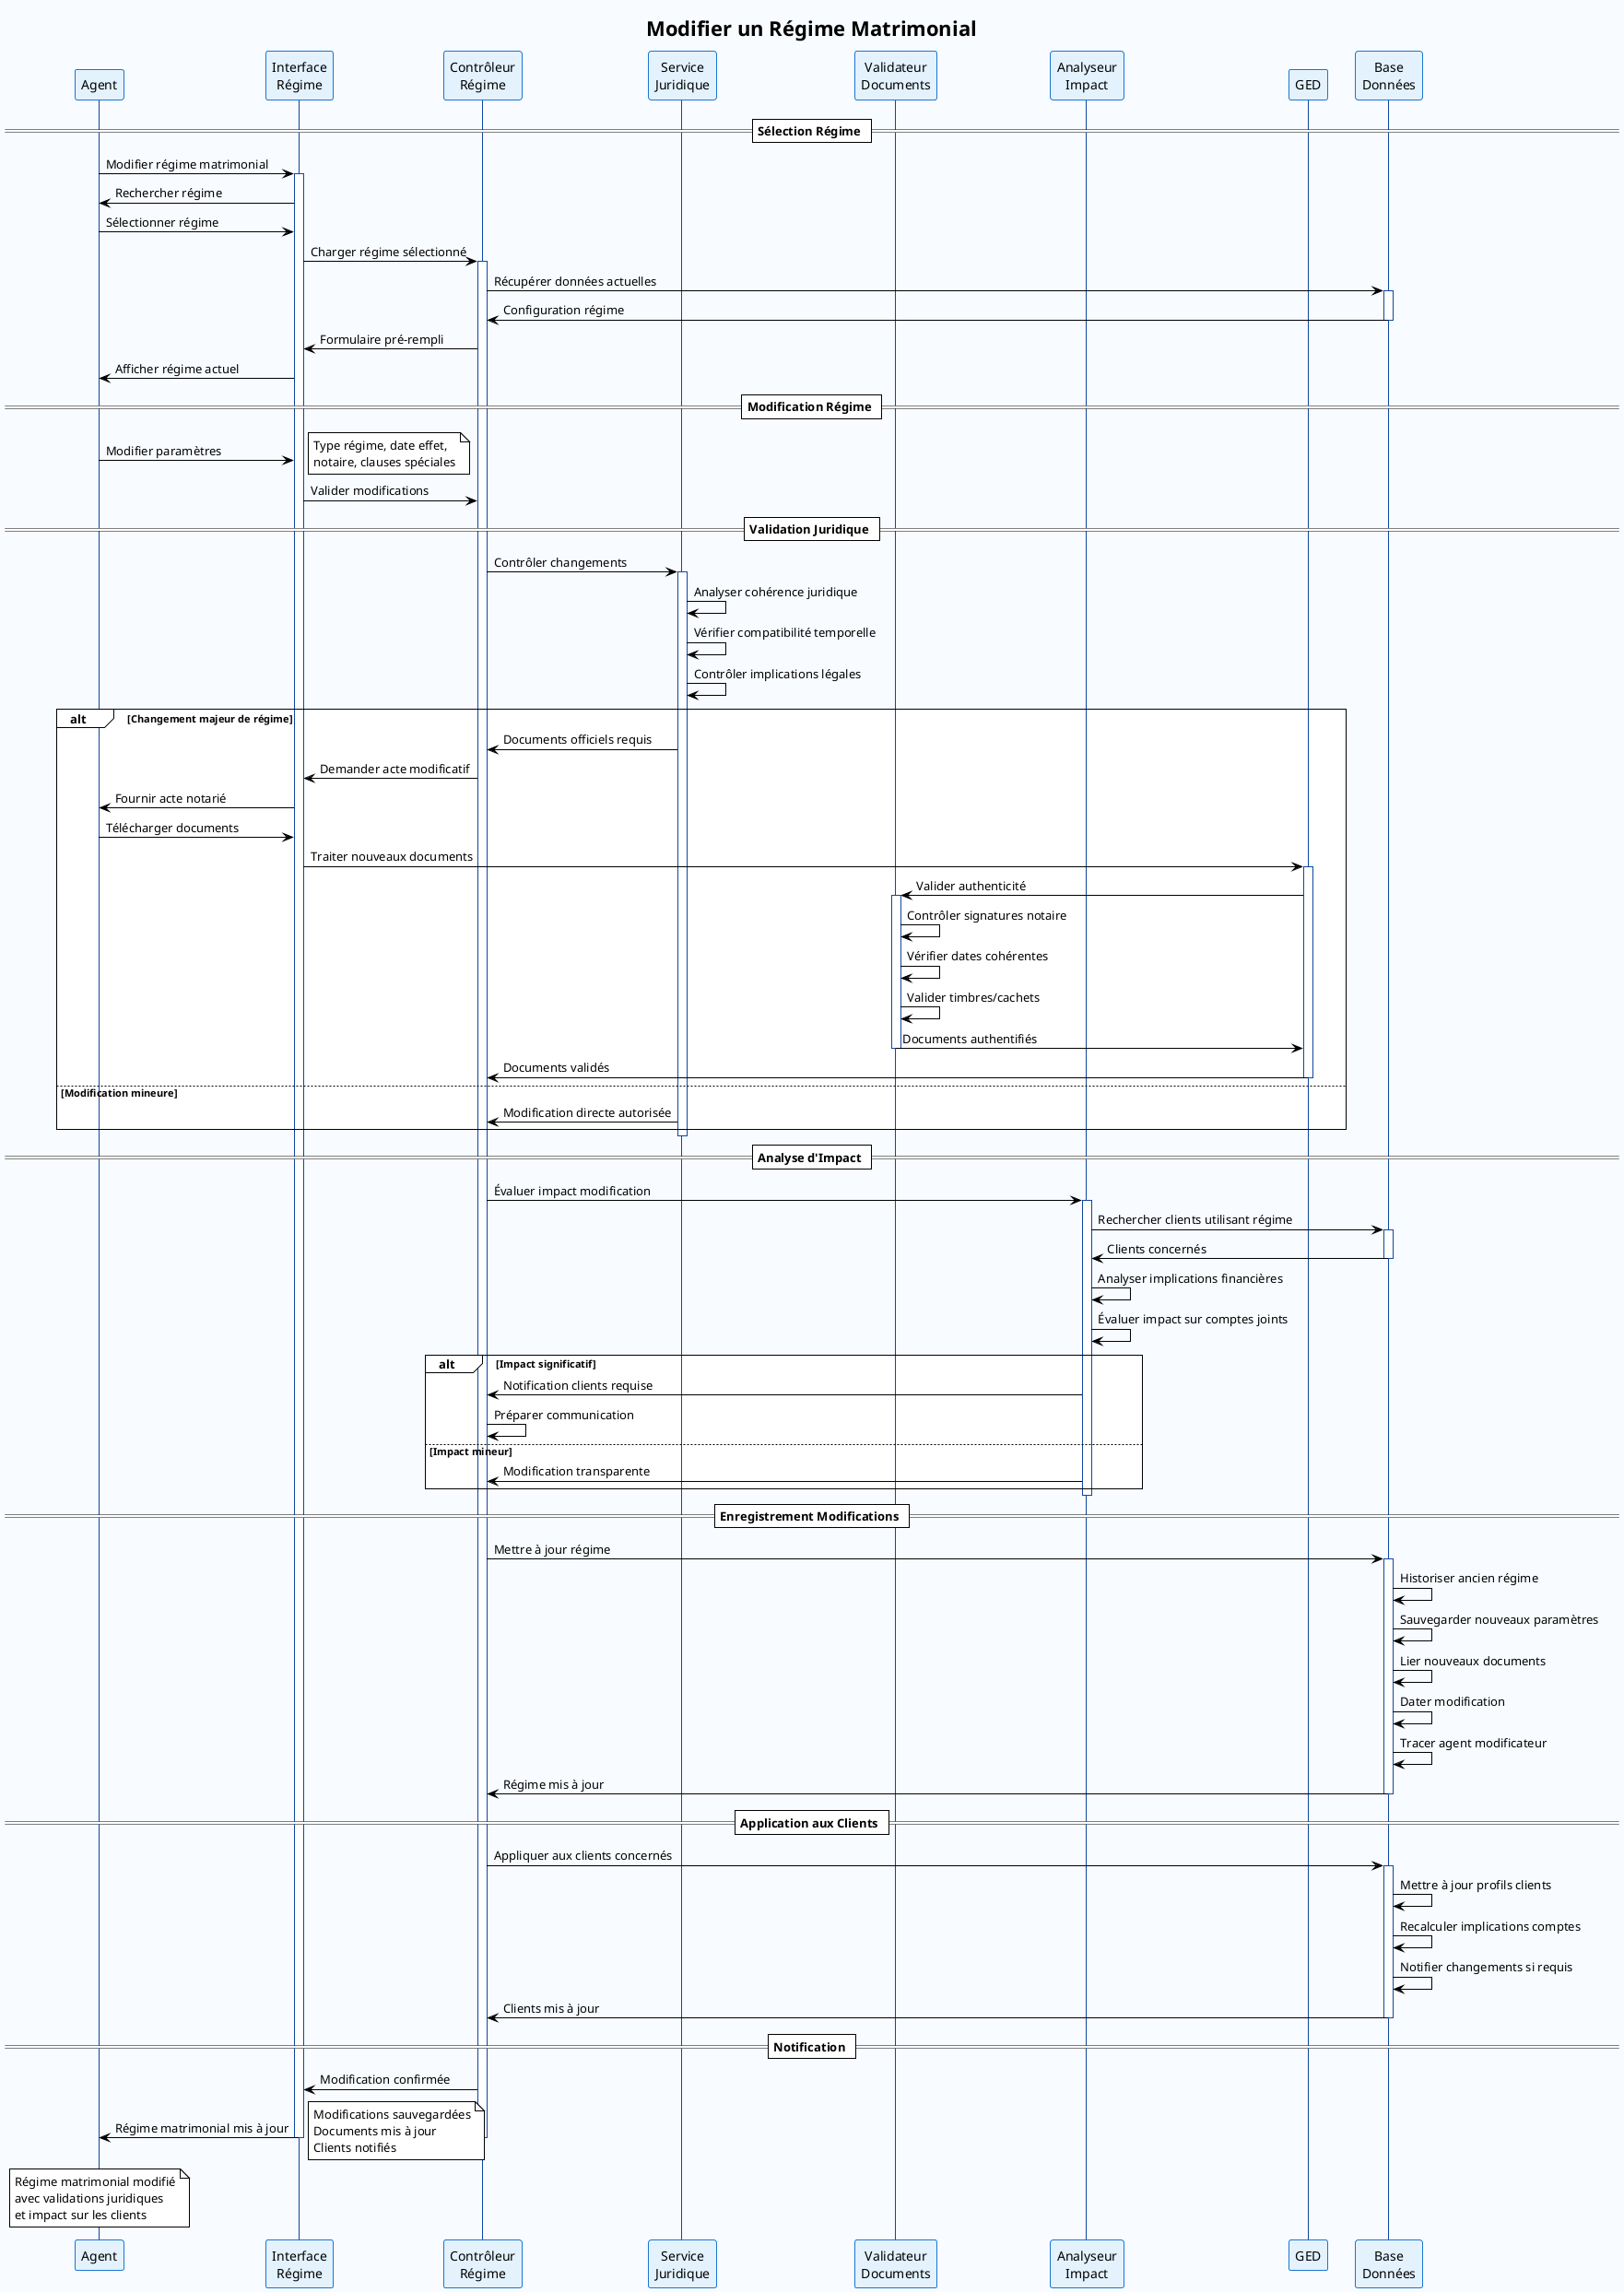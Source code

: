 @startuml Sequence_ModifierRegimeMatrimonial
!theme plain
skinparam backgroundColor #F8FBFF
skinparam sequence {
    ActorBorderColor #1976D2
    LifeLineBorderColor #0D47A1
    ParticipantBorderColor #1976D2
    ParticipantBackgroundColor #E3F2FD
    MessageTextSize 8
    NoteTextSize 7
}

title Modifier un Régime Matrimonial

participant "Agent" as agent
participant "Interface\nRégime" as ui
participant "Contrôleur\nRégime" as ctrl
participant "Service\nJuridique" as juridique
participant "Validateur\nDocuments" as valid_doc
participant "Analyseur\nImpact" as impact
participant "GED" as ged
participant "Base\nDonnées" as bdd

== Sélection Régime ==
agent -> ui : Modifier régime matrimonial
activate ui
ui -> agent : Rechercher régime
agent -> ui : Sélectionner régime
ui -> ctrl : Charger régime sélectionné
activate ctrl
ctrl -> bdd : Récupérer données actuelles
activate bdd
bdd -> ctrl : Configuration régime
deactivate bdd
ctrl -> ui : Formulaire pré-rempli
ui -> agent : Afficher régime actuel

== Modification Régime ==
agent -> ui : Modifier paramètres
note right : Type régime, date effet,\nnotaire, clauses spéciales
ui -> ctrl : Valider modifications

== Validation Juridique ==
ctrl -> juridique : Contrôler changements
activate juridique
juridique -> juridique : Analyser cohérence juridique
juridique -> juridique : Vérifier compatibilité temporelle
juridique -> juridique : Contrôler implications légales

alt Changement majeur de régime
    juridique -> ctrl : Documents officiels requis
    ctrl -> ui : Demander acte modificatif
    ui -> agent : Fournir acte notarié
    agent -> ui : Télécharger documents
    
    ui -> ged : Traiter nouveaux documents
    activate ged
    ged -> valid_doc : Valider authenticité
    activate valid_doc
    valid_doc -> valid_doc : Contrôler signatures notaire
    valid_doc -> valid_doc : Vérifier dates cohérentes
    valid_doc -> valid_doc : Valider timbres/cachets
    valid_doc -> ged : Documents authentifiés
    deactivate valid_doc
    ged -> ctrl : Documents validés
    deactivate ged
    
else Modification mineure
    juridique -> ctrl : Modification directe autorisée
end
deactivate juridique

== Analyse d'Impact ==
ctrl -> impact : Évaluer impact modification
activate impact
impact -> bdd : Rechercher clients utilisant régime
activate bdd
bdd -> impact : Clients concernés
deactivate bdd

impact -> impact : Analyser implications financières
impact -> impact : Évaluer impact sur comptes joints

alt Impact significatif
    impact -> ctrl : Notification clients requise
    ctrl -> ctrl : Préparer communication
else Impact mineur
    impact -> ctrl : Modification transparente
end
deactivate impact

== Enregistrement Modifications ==
ctrl -> bdd : Mettre à jour régime
activate bdd
bdd -> bdd : Historiser ancien régime
bdd -> bdd : Sauvegarder nouveaux paramètres
bdd -> bdd : Lier nouveaux documents
bdd -> bdd : Dater modification
bdd -> bdd : Tracer agent modificateur
bdd -> ctrl : Régime mis à jour
deactivate bdd

== Application aux Clients ==
ctrl -> bdd : Appliquer aux clients concernés
activate bdd
bdd -> bdd : Mettre à jour profils clients
bdd -> bdd : Recalculer implications comptes
bdd -> bdd : Notifier changements si requis
bdd -> ctrl : Clients mis à jour
deactivate bdd

== Notification ==
ctrl -> ui : Modification confirmée
ui -> agent : Régime matrimonial mis à jour
note right : Modifications sauvegardées\nDocuments mis à jour\nClients notifiés

deactivate ctrl
deactivate ui

note over agent : Régime matrimonial modifié\navec validations juridiques\net impact sur les clients

@enduml
